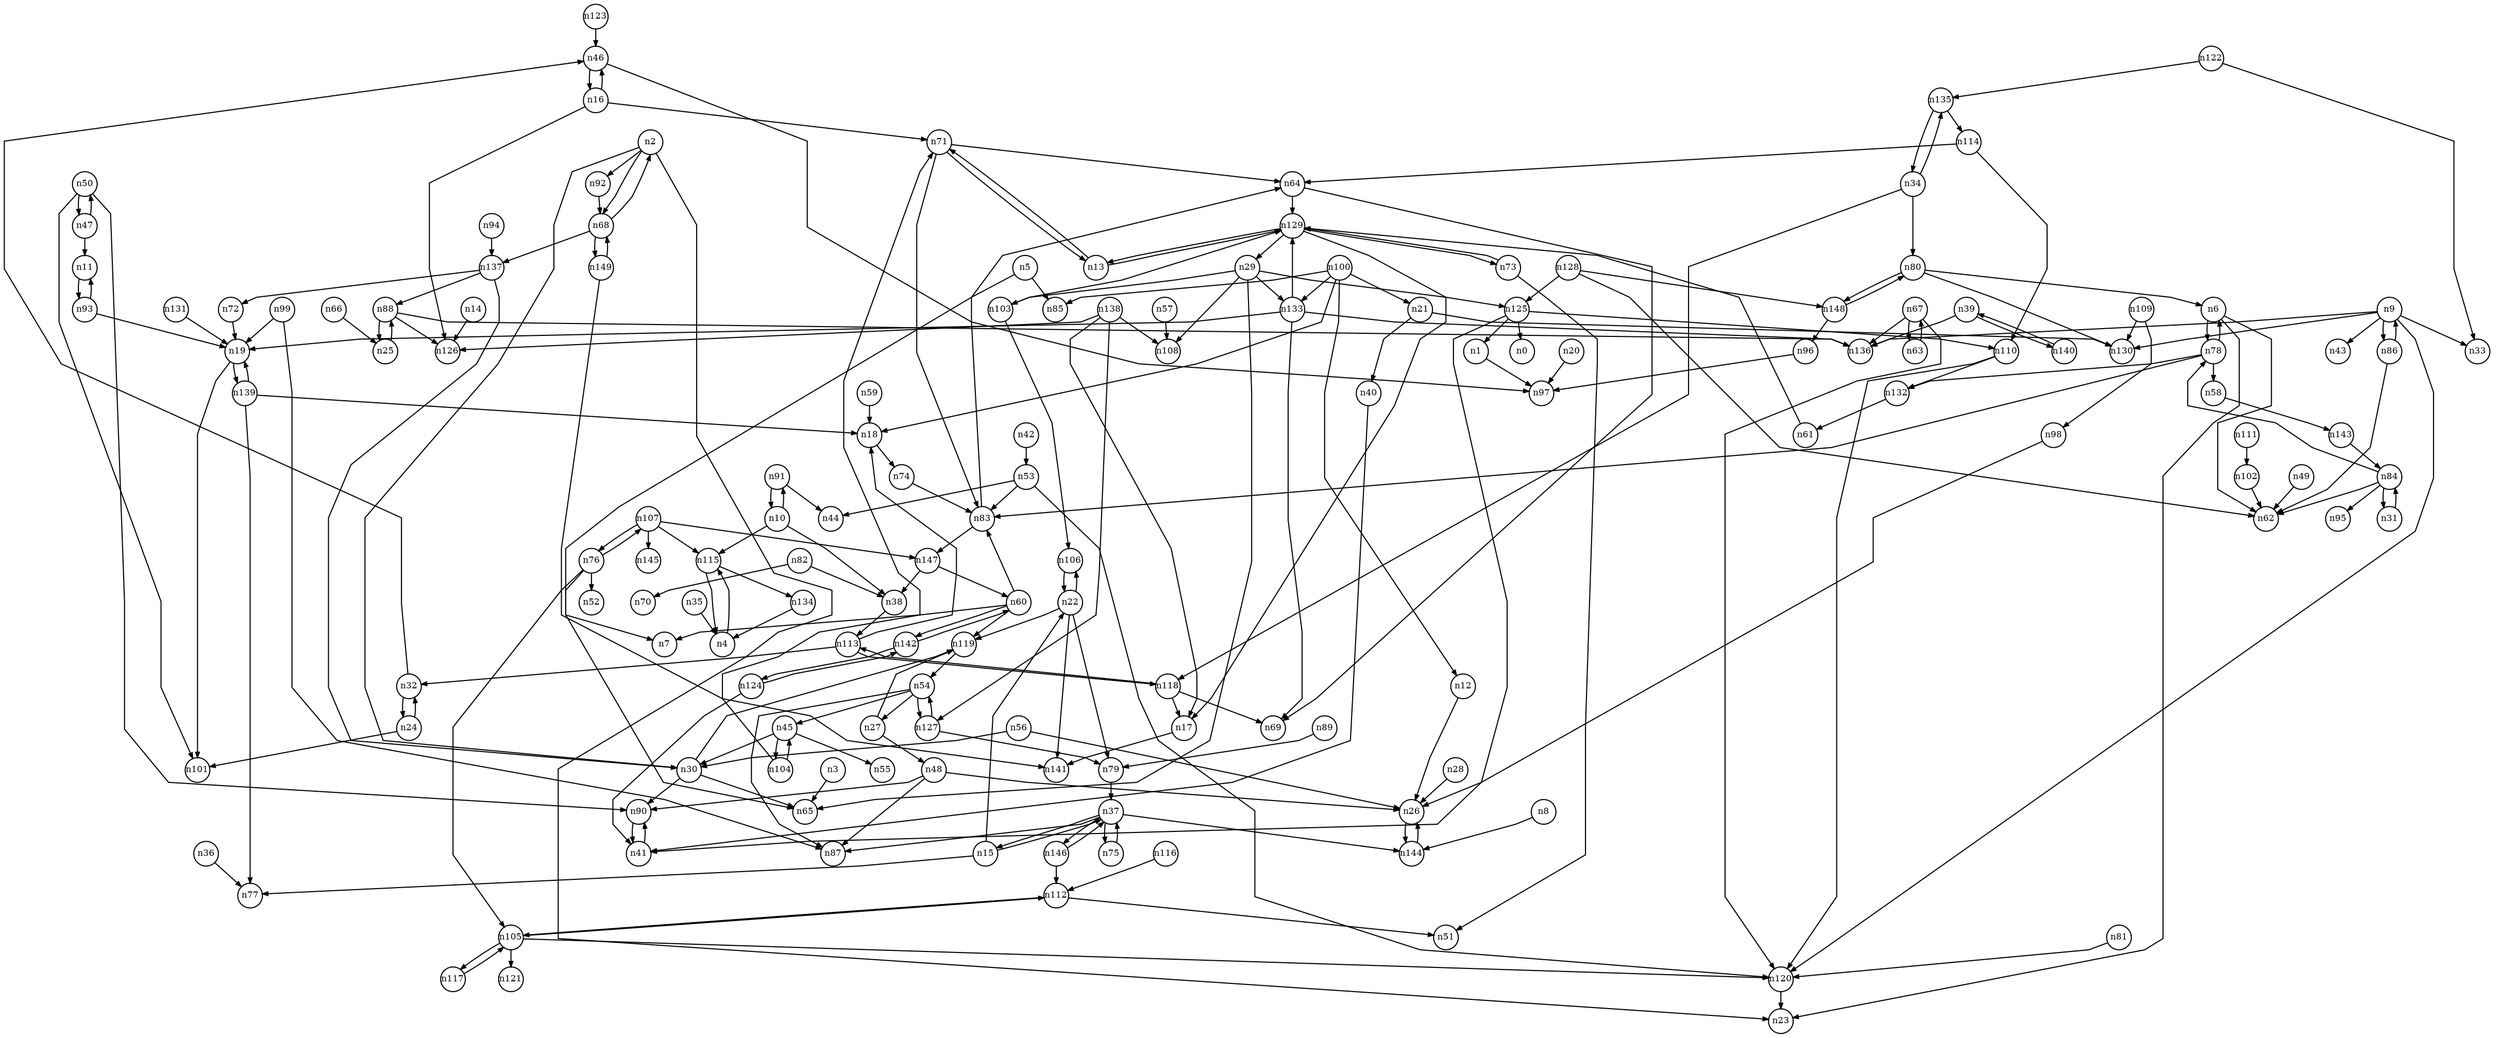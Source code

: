 digraph G{
splines=polyline;
ranksep=0.22;
nodesep=0.22;
nodesize=0.32;
fontsize=8
edge [arrowsize=0.5]
node [fontsize=8 shape=circle width=0.32 fixedsize=shape];

n1 -> n97
n2 -> n23
n2 -> n30
n2 -> n92
n2 -> n68
n30 -> n65
n30 -> n90
n30 -> n119
n92 -> n68
n3 -> n65
n115 -> n134
n115 -> n4
n4 -> n115
n5 -> n7
n5 -> n85
n6 -> n23
n6 -> n62
n6 -> n78
n144 -> n26
n8 -> n144
n9 -> n33
n9 -> n43
n9 -> n86
n9 -> n120
n9 -> n130
n9 -> n136
n86 -> n62
n86 -> n9
n120 -> n23
n38 -> n113
n10 -> n38
n10 -> n91
n10 -> n115
n91 -> n44
n91 -> n10
n26 -> n144
n12 -> n26
n71 -> n64
n71 -> n83
n71 -> n13
n13 -> n71
n13 -> n129
n14 -> n126
n22 -> n79
n22 -> n106
n22 -> n119
n22 -> n141
n15 -> n22
n15 -> n77
n15 -> n37
n46 -> n97
n46 -> n16
n16 -> n46
n16 -> n71
n16 -> n126
n17 -> n141
n74 -> n83
n18 -> n74
n19 -> n101
n19 -> n139
n20 -> n97
n40 -> n41
n21 -> n40
n21 -> n130
n79 -> n37
n106 -> n22
n119 -> n54
n32 -> n46
n32 -> n24
n24 -> n32
n24 -> n101
n48 -> n26
n48 -> n87
n48 -> n90
n27 -> n48
n27 -> n119
n28 -> n26
n29 -> n65
n29 -> n103
n29 -> n108
n29 -> n125
n29 -> n133
n103 -> n106
n103 -> n129
n125 -> n0
n125 -> n1
n125 -> n41
n125 -> n110
n133 -> n19
n133 -> n69
n133 -> n136
n133 -> n129
n90 -> n41
n80 -> n6
n80 -> n130
n80 -> n148
n34 -> n80
n34 -> n118
n34 -> n135
n118 -> n17
n118 -> n69
n118 -> n113
n135 -> n114
n135 -> n34
n35 -> n4
n36 -> n77
n37 -> n15
n37 -> n75
n37 -> n87
n37 -> n144
n37 -> n146
n75 -> n37
n146 -> n112
n146 -> n37
n39 -> n136
n39 -> n140
n41 -> n90
n53 -> n44
n53 -> n83
n53 -> n120
n42 -> n53
n45 -> n30
n45 -> n55
n45 -> n104
n11 -> n93
n47 -> n11
n47 -> n50
n50 -> n90
n50 -> n101
n50 -> n47
n49 -> n62
n83 -> n64
n83 -> n147
n54 -> n27
n54 -> n45
n54 -> n87
n54 -> n127
n127 -> n79
n127 -> n54
n56 -> n26
n56 -> n30
n57 -> n108
n143 -> n84
n58 -> n143
n59 -> n18
n60 -> n7
n60 -> n83
n60 -> n119
n60 -> n142
n64 -> n69
n64 -> n129
n25 -> n88
n66 -> n25
n63 -> n67
n67 -> n63
n67 -> n120
n67 -> n136
n68 -> n2
n68 -> n137
n68 -> n149
n137 -> n30
n137 -> n72
n137 -> n88
n149 -> n141
n149 -> n68
n72 -> n19
n73 -> n51
n73 -> n129
n76 -> n52
n76 -> n65
n76 -> n105
n76 -> n107
n105 -> n112
n105 -> n117
n105 -> n120
n105 -> n121
n107 -> n115
n107 -> n145
n107 -> n147
n107 -> n76
n78 -> n6
n78 -> n58
n78 -> n83
n78 -> n132
n132 -> n61
n148 -> n96
n148 -> n80
n81 -> n120
n82 -> n38
n82 -> n70
n147 -> n38
n147 -> n60
n31 -> n84
n84 -> n31
n84 -> n62
n84 -> n78
n84 -> n95
n88 -> n25
n88 -> n126
n88 -> n136
n89 -> n79
n93 -> n11
n93 -> n19
n94 -> n137
n96 -> n97
n98 -> n26
n99 -> n19
n99 -> n87
n100 -> n12
n100 -> n18
n100 -> n21
n100 -> n85
n100 -> n133
n102 -> n62
n104 -> n45
n104 -> n71
n112 -> n51
n112 -> n105
n117 -> n105
n109 -> n98
n109 -> n130
n110 -> n120
n110 -> n132
n111 -> n102
n113 -> n18
n113 -> n32
n113 -> n118
n114 -> n64
n114 -> n110
n134 -> n4
n116 -> n112
n122 -> n33
n122 -> n135
n123 -> n46
n124 -> n41
n124 -> n142
n128 -> n62
n128 -> n125
n128 -> n148
n129 -> n13
n129 -> n17
n129 -> n29
n129 -> n73
n131 -> n19
n61 -> n129
n138 -> n17
n138 -> n108
n138 -> n126
n138 -> n127
n139 -> n18
n139 -> n19
n139 -> n77
n140 -> n39
n142 -> n60
n142 -> n124
}
